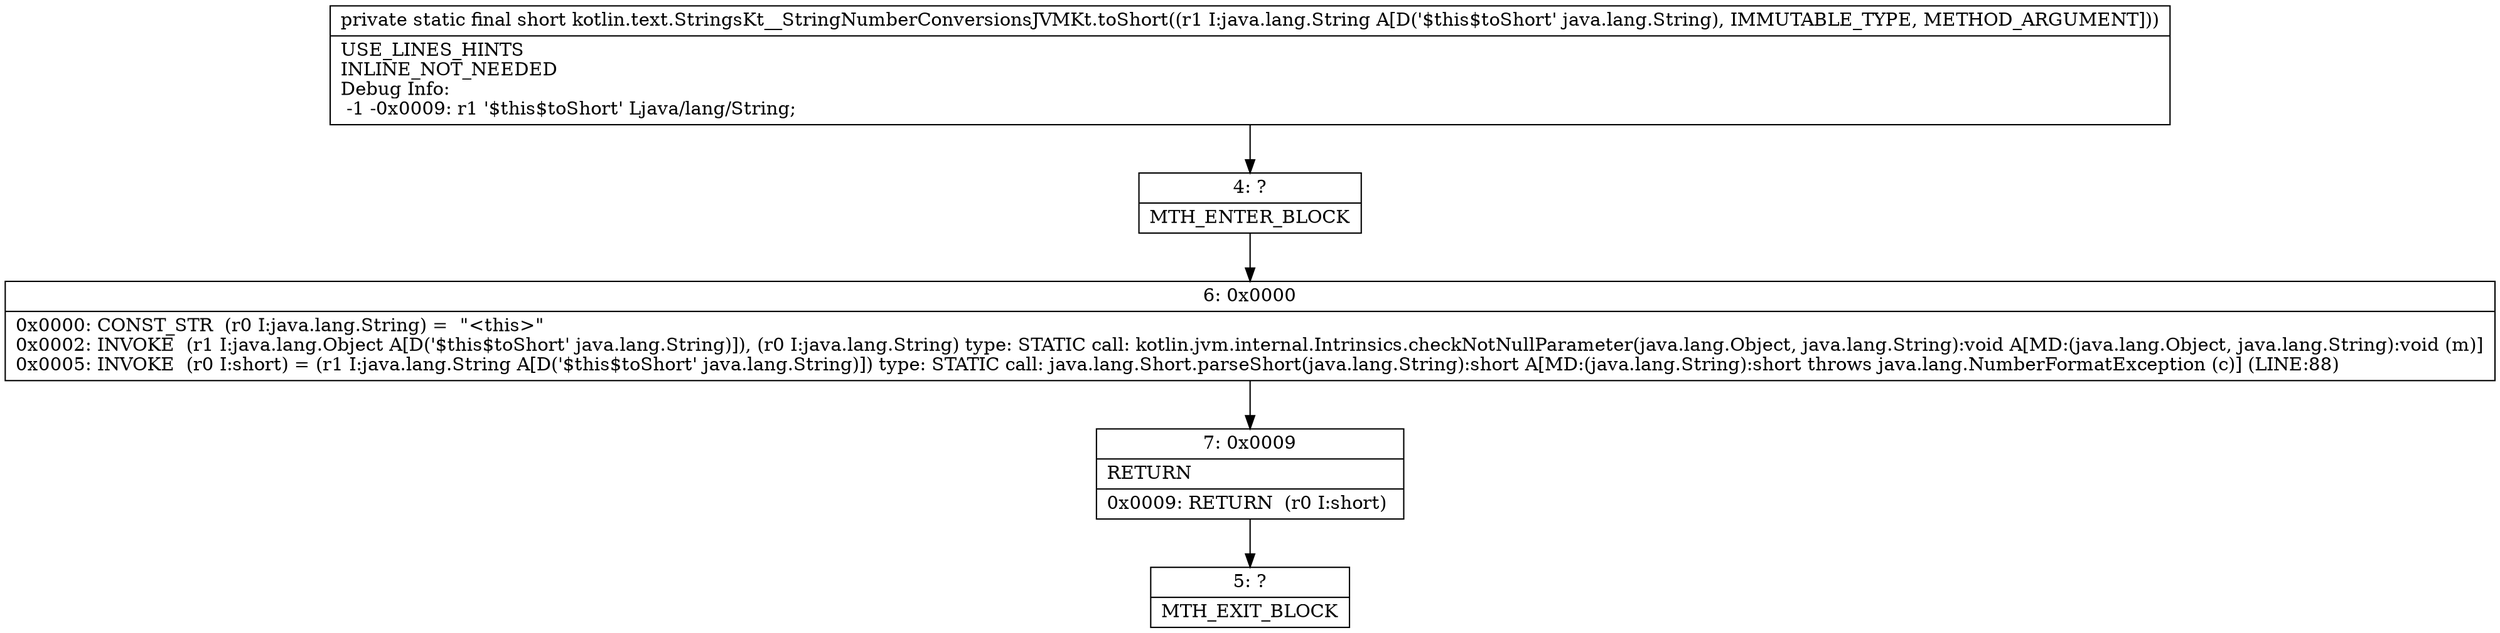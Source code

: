 digraph "CFG forkotlin.text.StringsKt__StringNumberConversionsJVMKt.toShort(Ljava\/lang\/String;)S" {
Node_4 [shape=record,label="{4\:\ ?|MTH_ENTER_BLOCK\l}"];
Node_6 [shape=record,label="{6\:\ 0x0000|0x0000: CONST_STR  (r0 I:java.lang.String) =  \"\<this\>\" \l0x0002: INVOKE  (r1 I:java.lang.Object A[D('$this$toShort' java.lang.String)]), (r0 I:java.lang.String) type: STATIC call: kotlin.jvm.internal.Intrinsics.checkNotNullParameter(java.lang.Object, java.lang.String):void A[MD:(java.lang.Object, java.lang.String):void (m)]\l0x0005: INVOKE  (r0 I:short) = (r1 I:java.lang.String A[D('$this$toShort' java.lang.String)]) type: STATIC call: java.lang.Short.parseShort(java.lang.String):short A[MD:(java.lang.String):short throws java.lang.NumberFormatException (c)] (LINE:88)\l}"];
Node_7 [shape=record,label="{7\:\ 0x0009|RETURN\l|0x0009: RETURN  (r0 I:short) \l}"];
Node_5 [shape=record,label="{5\:\ ?|MTH_EXIT_BLOCK\l}"];
MethodNode[shape=record,label="{private static final short kotlin.text.StringsKt__StringNumberConversionsJVMKt.toShort((r1 I:java.lang.String A[D('$this$toShort' java.lang.String), IMMUTABLE_TYPE, METHOD_ARGUMENT]))  | USE_LINES_HINTS\lINLINE_NOT_NEEDED\lDebug Info:\l  \-1 \-0x0009: r1 '$this$toShort' Ljava\/lang\/String;\l}"];
MethodNode -> Node_4;Node_4 -> Node_6;
Node_6 -> Node_7;
Node_7 -> Node_5;
}

